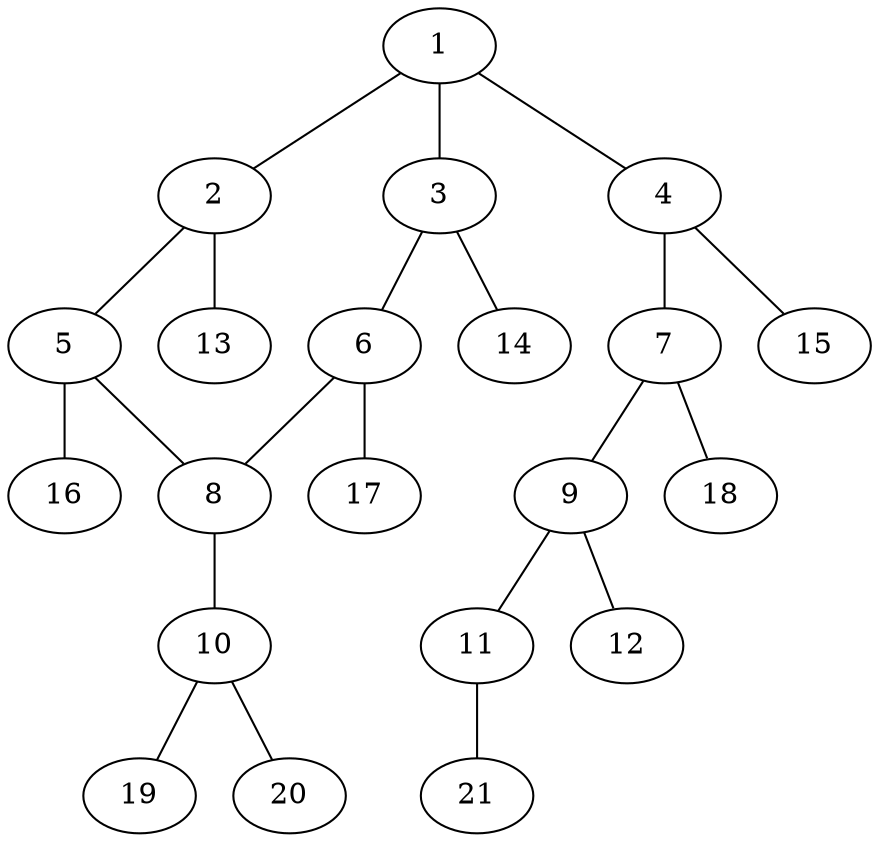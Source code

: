graph molecule_2454 {
	1	 [chem=C];
	2	 [chem=C];
	1 -- 2	 [valence=1];
	3	 [chem=C];
	1 -- 3	 [valence=2];
	4	 [chem=C];
	1 -- 4	 [valence=1];
	5	 [chem=C];
	2 -- 5	 [valence=2];
	13	 [chem=H];
	2 -- 13	 [valence=1];
	6	 [chem=C];
	3 -- 6	 [valence=1];
	14	 [chem=H];
	3 -- 14	 [valence=1];
	7	 [chem=C];
	4 -- 7	 [valence=2];
	15	 [chem=H];
	4 -- 15	 [valence=1];
	8	 [chem=C];
	5 -- 8	 [valence=1];
	16	 [chem=H];
	5 -- 16	 [valence=1];
	6 -- 8	 [valence=2];
	17	 [chem=H];
	6 -- 17	 [valence=1];
	9	 [chem=C];
	7 -- 9	 [valence=1];
	18	 [chem=H];
	7 -- 18	 [valence=1];
	10	 [chem=N];
	8 -- 10	 [valence=1];
	11	 [chem=O];
	9 -- 11	 [valence=1];
	12	 [chem=O];
	9 -- 12	 [valence=2];
	19	 [chem=H];
	10 -- 19	 [valence=1];
	20	 [chem=H];
	10 -- 20	 [valence=1];
	21	 [chem=H];
	11 -- 21	 [valence=1];
}
